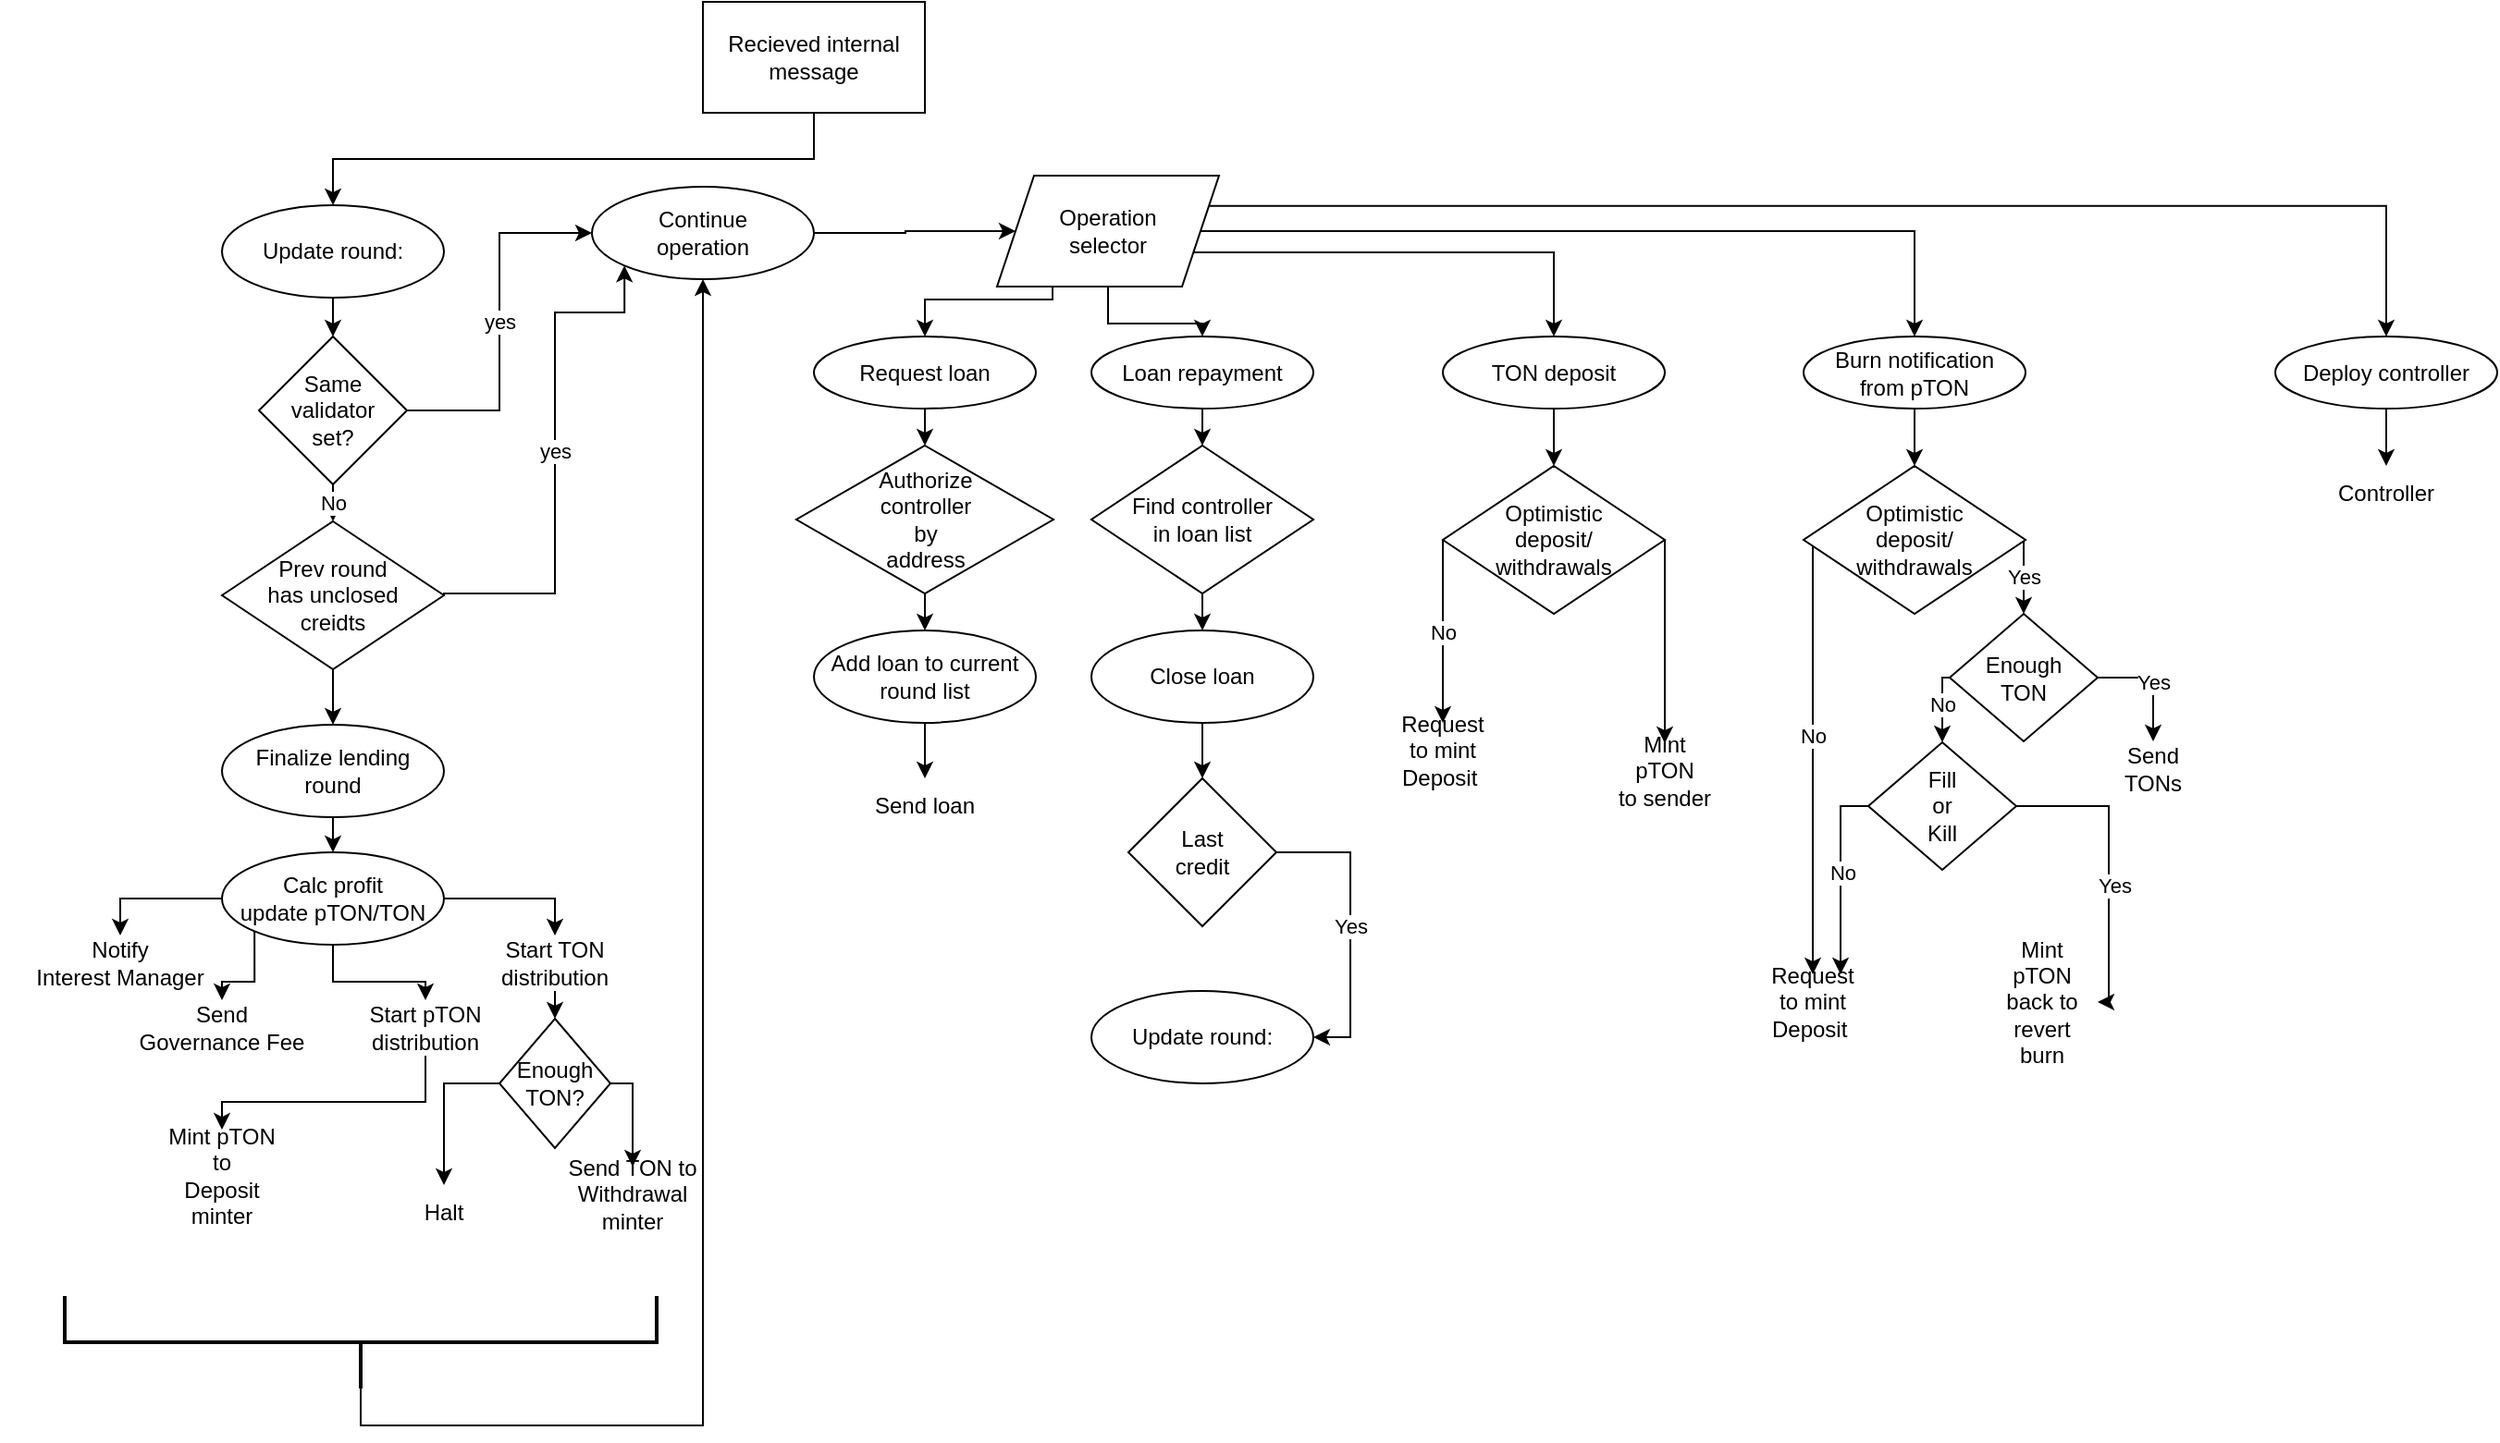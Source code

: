 <mxfile version="21.3.8" type="device">
  <diagram name="Page-1" id="CqIfeNI2Gpg7G-kYxQ7U">
    <mxGraphModel dx="2107" dy="756" grid="1" gridSize="10" guides="1" tooltips="1" connect="1" arrows="1" fold="1" page="1" pageScale="1" pageWidth="850" pageHeight="1100" math="0" shadow="0">
      <root>
        <mxCell id="0" />
        <mxCell id="1" parent="0" />
        <mxCell id="QZ7Mk-t6btH13mGaOMAf-7" style="edgeStyle=orthogonalEdgeStyle;rounded=0;orthogonalLoop=1;jettySize=auto;html=1;exitX=0.5;exitY=1;exitDx=0;exitDy=0;entryX=0.5;entryY=0;entryDx=0;entryDy=0;" parent="1" source="QZ7Mk-t6btH13mGaOMAf-2" target="QZ7Mk-t6btH13mGaOMAf-5" edge="1">
          <mxGeometry relative="1" as="geometry" />
        </mxCell>
        <mxCell id="QZ7Mk-t6btH13mGaOMAf-2" value="Update round:" style="ellipse;whiteSpace=wrap;html=1;" parent="1" vertex="1">
          <mxGeometry x="80" y="140" width="120" height="50" as="geometry" />
        </mxCell>
        <mxCell id="QZ7Mk-t6btH13mGaOMAf-4" style="edgeStyle=orthogonalEdgeStyle;rounded=0;orthogonalLoop=1;jettySize=auto;html=1;exitX=0.5;exitY=1;exitDx=0;exitDy=0;entryX=0.5;entryY=0;entryDx=0;entryDy=0;" parent="1" source="QZ7Mk-t6btH13mGaOMAf-3" target="QZ7Mk-t6btH13mGaOMAf-2" edge="1">
          <mxGeometry relative="1" as="geometry" />
        </mxCell>
        <mxCell id="QZ7Mk-t6btH13mGaOMAf-3" value="Recieved internal&lt;br&gt;message" style="rounded=0;whiteSpace=wrap;html=1;" parent="1" vertex="1">
          <mxGeometry x="340" y="30" width="120" height="60" as="geometry" />
        </mxCell>
        <mxCell id="QZ7Mk-t6btH13mGaOMAf-8" value="yes" style="edgeStyle=orthogonalEdgeStyle;rounded=0;orthogonalLoop=1;jettySize=auto;html=1;exitX=1;exitY=0.5;exitDx=0;exitDy=0;entryX=0;entryY=0.5;entryDx=0;entryDy=0;" parent="1" source="QZ7Mk-t6btH13mGaOMAf-5" target="QZ7Mk-t6btH13mGaOMAf-6" edge="1">
          <mxGeometry relative="1" as="geometry" />
        </mxCell>
        <mxCell id="QZ7Mk-t6btH13mGaOMAf-10" value="No" style="edgeStyle=orthogonalEdgeStyle;rounded=0;orthogonalLoop=1;jettySize=auto;html=1;exitX=0.5;exitY=1;exitDx=0;exitDy=0;entryX=0.5;entryY=0;entryDx=0;entryDy=0;" parent="1" source="QZ7Mk-t6btH13mGaOMAf-5" target="QZ7Mk-t6btH13mGaOMAf-9" edge="1">
          <mxGeometry relative="1" as="geometry" />
        </mxCell>
        <mxCell id="QZ7Mk-t6btH13mGaOMAf-5" value="Same&lt;br&gt;validator&lt;br&gt;set?" style="rhombus;whiteSpace=wrap;html=1;" parent="1" vertex="1">
          <mxGeometry x="100" y="211" width="80" height="80" as="geometry" />
        </mxCell>
        <mxCell id="QZ7Mk-t6btH13mGaOMAf-53" style="edgeStyle=orthogonalEdgeStyle;rounded=0;orthogonalLoop=1;jettySize=auto;html=1;exitX=1;exitY=0.5;exitDx=0;exitDy=0;entryX=0;entryY=0.5;entryDx=0;entryDy=0;" parent="1" source="QZ7Mk-t6btH13mGaOMAf-6" target="QZ7Mk-t6btH13mGaOMAf-52" edge="1">
          <mxGeometry relative="1" as="geometry" />
        </mxCell>
        <mxCell id="QZ7Mk-t6btH13mGaOMAf-6" value="Continue&lt;br&gt;operation" style="ellipse;whiteSpace=wrap;html=1;" parent="1" vertex="1">
          <mxGeometry x="280" y="130" width="120" height="50" as="geometry" />
        </mxCell>
        <mxCell id="QZ7Mk-t6btH13mGaOMAf-13" value="yes" style="edgeStyle=orthogonalEdgeStyle;rounded=0;orthogonalLoop=1;jettySize=auto;html=1;exitX=1;exitY=0.5;exitDx=0;exitDy=0;entryX=0;entryY=1;entryDx=0;entryDy=0;" parent="1" source="QZ7Mk-t6btH13mGaOMAf-9" target="QZ7Mk-t6btH13mGaOMAf-6" edge="1">
          <mxGeometry relative="1" as="geometry">
            <Array as="points">
              <mxPoint x="200" y="350" />
              <mxPoint x="260" y="350" />
              <mxPoint x="260" y="198" />
              <mxPoint x="298" y="198" />
            </Array>
          </mxGeometry>
        </mxCell>
        <mxCell id="QZ7Mk-t6btH13mGaOMAf-15" style="edgeStyle=orthogonalEdgeStyle;rounded=0;orthogonalLoop=1;jettySize=auto;html=1;exitX=0.5;exitY=1;exitDx=0;exitDy=0;entryX=0.5;entryY=0;entryDx=0;entryDy=0;" parent="1" source="QZ7Mk-t6btH13mGaOMAf-9" target="QZ7Mk-t6btH13mGaOMAf-14" edge="1">
          <mxGeometry relative="1" as="geometry" />
        </mxCell>
        <mxCell id="QZ7Mk-t6btH13mGaOMAf-9" value="Prev round&lt;br&gt;has unclosed&lt;br&gt;creidts" style="rhombus;whiteSpace=wrap;html=1;" parent="1" vertex="1">
          <mxGeometry x="80" y="311" width="120" height="80" as="geometry" />
        </mxCell>
        <mxCell id="QZ7Mk-t6btH13mGaOMAf-18" style="edgeStyle=orthogonalEdgeStyle;rounded=0;orthogonalLoop=1;jettySize=auto;html=1;exitX=0.5;exitY=1;exitDx=0;exitDy=0;entryX=0.5;entryY=0;entryDx=0;entryDy=0;" parent="1" source="QZ7Mk-t6btH13mGaOMAf-14" target="QZ7Mk-t6btH13mGaOMAf-17" edge="1">
          <mxGeometry relative="1" as="geometry" />
        </mxCell>
        <mxCell id="QZ7Mk-t6btH13mGaOMAf-14" value="Finalize lending&lt;br&gt;round" style="ellipse;whiteSpace=wrap;html=1;" parent="1" vertex="1">
          <mxGeometry x="80" y="421" width="120" height="50" as="geometry" />
        </mxCell>
        <mxCell id="QZ7Mk-t6btH13mGaOMAf-16" style="edgeStyle=orthogonalEdgeStyle;rounded=0;orthogonalLoop=1;jettySize=auto;html=1;exitX=0.5;exitY=1;exitDx=0;exitDy=0;" parent="1" source="QZ7Mk-t6btH13mGaOMAf-14" target="QZ7Mk-t6btH13mGaOMAf-14" edge="1">
          <mxGeometry relative="1" as="geometry" />
        </mxCell>
        <mxCell id="QZ7Mk-t6btH13mGaOMAf-22" style="edgeStyle=orthogonalEdgeStyle;rounded=0;orthogonalLoop=1;jettySize=auto;html=1;exitX=0;exitY=0.5;exitDx=0;exitDy=0;entryX=0.5;entryY=0;entryDx=0;entryDy=0;" parent="1" source="QZ7Mk-t6btH13mGaOMAf-17" target="QZ7Mk-t6btH13mGaOMAf-21" edge="1">
          <mxGeometry relative="1" as="geometry" />
        </mxCell>
        <mxCell id="QZ7Mk-t6btH13mGaOMAf-26" style="edgeStyle=orthogonalEdgeStyle;rounded=0;orthogonalLoop=1;jettySize=auto;html=1;exitX=0;exitY=1;exitDx=0;exitDy=0;" parent="1" source="QZ7Mk-t6btH13mGaOMAf-17" target="QZ7Mk-t6btH13mGaOMAf-24" edge="1">
          <mxGeometry relative="1" as="geometry" />
        </mxCell>
        <mxCell id="QZ7Mk-t6btH13mGaOMAf-30" style="edgeStyle=orthogonalEdgeStyle;rounded=0;orthogonalLoop=1;jettySize=auto;html=1;exitX=0.5;exitY=1;exitDx=0;exitDy=0;entryX=0.5;entryY=0;entryDx=0;entryDy=0;" parent="1" source="QZ7Mk-t6btH13mGaOMAf-17" target="QZ7Mk-t6btH13mGaOMAf-28" edge="1">
          <mxGeometry relative="1" as="geometry" />
        </mxCell>
        <mxCell id="QZ7Mk-t6btH13mGaOMAf-37" style="edgeStyle=orthogonalEdgeStyle;rounded=0;orthogonalLoop=1;jettySize=auto;html=1;exitX=1;exitY=0.5;exitDx=0;exitDy=0;entryX=0.5;entryY=0;entryDx=0;entryDy=0;" parent="1" source="QZ7Mk-t6btH13mGaOMAf-17" target="QZ7Mk-t6btH13mGaOMAf-29" edge="1">
          <mxGeometry relative="1" as="geometry" />
        </mxCell>
        <mxCell id="QZ7Mk-t6btH13mGaOMAf-17" value="Calc profit&lt;br&gt;update pTON/TON" style="ellipse;whiteSpace=wrap;html=1;" parent="1" vertex="1">
          <mxGeometry x="80" y="490" width="120" height="50" as="geometry" />
        </mxCell>
        <mxCell id="QZ7Mk-t6btH13mGaOMAf-21" value="Notify&lt;br&gt;Interest Manager" style="text;html=1;strokeColor=none;fillColor=none;align=center;verticalAlign=middle;whiteSpace=wrap;rounded=0;" parent="1" vertex="1">
          <mxGeometry x="-40" y="535" width="130" height="30" as="geometry" />
        </mxCell>
        <mxCell id="QZ7Mk-t6btH13mGaOMAf-24" value="Send&lt;br&gt;Governance Fee" style="text;html=1;strokeColor=none;fillColor=none;align=center;verticalAlign=middle;whiteSpace=wrap;rounded=0;" parent="1" vertex="1">
          <mxGeometry x="20" y="570" width="120" height="30" as="geometry" />
        </mxCell>
        <mxCell id="QZ7Mk-t6btH13mGaOMAf-33" style="edgeStyle=orthogonalEdgeStyle;rounded=0;orthogonalLoop=1;jettySize=auto;html=1;exitX=0.5;exitY=1;exitDx=0;exitDy=0;entryX=0.5;entryY=-0.333;entryDx=0;entryDy=0;entryPerimeter=0;" parent="1" source="QZ7Mk-t6btH13mGaOMAf-28" target="QZ7Mk-t6btH13mGaOMAf-31" edge="1">
          <mxGeometry relative="1" as="geometry" />
        </mxCell>
        <mxCell id="QZ7Mk-t6btH13mGaOMAf-28" value="Start pTON distribution" style="text;html=1;strokeColor=none;fillColor=none;align=center;verticalAlign=middle;whiteSpace=wrap;rounded=0;" parent="1" vertex="1">
          <mxGeometry x="140" y="570" width="100" height="30" as="geometry" />
        </mxCell>
        <mxCell id="QZ7Mk-t6btH13mGaOMAf-44" style="edgeStyle=orthogonalEdgeStyle;rounded=0;orthogonalLoop=1;jettySize=auto;html=1;exitX=0.5;exitY=1;exitDx=0;exitDy=0;entryX=0.5;entryY=0;entryDx=0;entryDy=0;" parent="1" source="QZ7Mk-t6btH13mGaOMAf-29" target="QZ7Mk-t6btH13mGaOMAf-43" edge="1">
          <mxGeometry relative="1" as="geometry" />
        </mxCell>
        <mxCell id="QZ7Mk-t6btH13mGaOMAf-29" value="Start TON distribution" style="text;html=1;strokeColor=none;fillColor=none;align=center;verticalAlign=middle;whiteSpace=wrap;rounded=0;" parent="1" vertex="1">
          <mxGeometry x="210" y="535" width="100" height="30" as="geometry" />
        </mxCell>
        <mxCell id="QZ7Mk-t6btH13mGaOMAf-31" value="Mint pTON to&lt;br&gt;Deposit minter" style="text;html=1;strokeColor=none;fillColor=none;align=center;verticalAlign=middle;whiteSpace=wrap;rounded=0;" parent="1" vertex="1">
          <mxGeometry x="50" y="650" width="60" height="30" as="geometry" />
        </mxCell>
        <mxCell id="QZ7Mk-t6btH13mGaOMAf-34" value="Send TON to&lt;br&gt;Withdrawal minter" style="text;html=1;strokeColor=none;fillColor=none;align=center;verticalAlign=middle;whiteSpace=wrap;rounded=0;" parent="1" vertex="1">
          <mxGeometry x="257" y="660" width="90" height="30" as="geometry" />
        </mxCell>
        <mxCell id="QZ7Mk-t6btH13mGaOMAf-40" style="edgeStyle=orthogonalEdgeStyle;rounded=0;orthogonalLoop=1;jettySize=auto;html=1;exitX=0;exitY=0.5;exitDx=0;exitDy=0;exitPerimeter=0;entryX=0.5;entryY=1;entryDx=0;entryDy=0;" parent="1" source="QZ7Mk-t6btH13mGaOMAf-39" target="QZ7Mk-t6btH13mGaOMAf-6" edge="1">
          <mxGeometry relative="1" as="geometry" />
        </mxCell>
        <mxCell id="QZ7Mk-t6btH13mGaOMAf-39" value="" style="strokeWidth=2;html=1;shape=mxgraph.flowchart.annotation_2;align=left;labelPosition=right;pointerEvents=1;rotation=-90;" parent="1" vertex="1">
          <mxGeometry x="130" y="595" width="50" height="320" as="geometry" />
        </mxCell>
        <mxCell id="QZ7Mk-t6btH13mGaOMAf-47" style="edgeStyle=orthogonalEdgeStyle;rounded=0;orthogonalLoop=1;jettySize=auto;html=1;exitX=1;exitY=0.5;exitDx=0;exitDy=0;entryX=0.5;entryY=0;entryDx=0;entryDy=0;" parent="1" source="QZ7Mk-t6btH13mGaOMAf-43" target="QZ7Mk-t6btH13mGaOMAf-34" edge="1">
          <mxGeometry relative="1" as="geometry">
            <Array as="points">
              <mxPoint x="302" y="615" />
            </Array>
          </mxGeometry>
        </mxCell>
        <mxCell id="QZ7Mk-t6btH13mGaOMAf-50" style="edgeStyle=orthogonalEdgeStyle;rounded=0;orthogonalLoop=1;jettySize=auto;html=1;exitX=0;exitY=0.5;exitDx=0;exitDy=0;" parent="1" source="QZ7Mk-t6btH13mGaOMAf-43" target="QZ7Mk-t6btH13mGaOMAf-49" edge="1">
          <mxGeometry relative="1" as="geometry" />
        </mxCell>
        <mxCell id="QZ7Mk-t6btH13mGaOMAf-43" value="Enough TON?" style="rhombus;whiteSpace=wrap;html=1;" parent="1" vertex="1">
          <mxGeometry x="230" y="580" width="60" height="70" as="geometry" />
        </mxCell>
        <mxCell id="QZ7Mk-t6btH13mGaOMAf-49" value="Halt" style="text;html=1;strokeColor=none;fillColor=none;align=center;verticalAlign=middle;whiteSpace=wrap;rounded=0;" parent="1" vertex="1">
          <mxGeometry x="170" y="670" width="60" height="30" as="geometry" />
        </mxCell>
        <mxCell id="QZ7Mk-t6btH13mGaOMAf-60" style="edgeStyle=orthogonalEdgeStyle;rounded=0;orthogonalLoop=1;jettySize=auto;html=1;exitX=0.25;exitY=1;exitDx=0;exitDy=0;entryX=0.5;entryY=0;entryDx=0;entryDy=0;" parent="1" source="QZ7Mk-t6btH13mGaOMAf-52" target="QZ7Mk-t6btH13mGaOMAf-56" edge="1">
          <mxGeometry relative="1" as="geometry">
            <Array as="points">
              <mxPoint x="529" y="191" />
              <mxPoint x="460" y="191" />
            </Array>
          </mxGeometry>
        </mxCell>
        <mxCell id="QZ7Mk-t6btH13mGaOMAf-73" style="edgeStyle=orthogonalEdgeStyle;rounded=0;orthogonalLoop=1;jettySize=auto;html=1;exitX=0.5;exitY=1;exitDx=0;exitDy=0;entryX=0.5;entryY=0;entryDx=0;entryDy=0;" parent="1" source="QZ7Mk-t6btH13mGaOMAf-52" target="QZ7Mk-t6btH13mGaOMAf-57" edge="1">
          <mxGeometry relative="1" as="geometry" />
        </mxCell>
        <mxCell id="QZ7Mk-t6btH13mGaOMAf-79" style="edgeStyle=orthogonalEdgeStyle;rounded=0;orthogonalLoop=1;jettySize=auto;html=1;exitX=1;exitY=0.75;exitDx=0;exitDy=0;" parent="1" source="QZ7Mk-t6btH13mGaOMAf-52" target="QZ7Mk-t6btH13mGaOMAf-58" edge="1">
          <mxGeometry relative="1" as="geometry" />
        </mxCell>
        <mxCell id="fEjWdXVOCFmrBi4GOk2Y-37" style="edgeStyle=orthogonalEdgeStyle;rounded=0;orthogonalLoop=1;jettySize=auto;html=1;exitX=1;exitY=0.5;exitDx=0;exitDy=0;entryX=0.5;entryY=0;entryDx=0;entryDy=0;" edge="1" parent="1" source="QZ7Mk-t6btH13mGaOMAf-52" target="QZ7Mk-t6btH13mGaOMAf-59">
          <mxGeometry relative="1" as="geometry" />
        </mxCell>
        <mxCell id="fEjWdXVOCFmrBi4GOk2Y-38" style="edgeStyle=orthogonalEdgeStyle;rounded=0;orthogonalLoop=1;jettySize=auto;html=1;exitX=1;exitY=0.25;exitDx=0;exitDy=0;entryX=0.5;entryY=0;entryDx=0;entryDy=0;" edge="1" parent="1" source="QZ7Mk-t6btH13mGaOMAf-52" target="fEjWdXVOCFmrBi4GOk2Y-36">
          <mxGeometry relative="1" as="geometry" />
        </mxCell>
        <mxCell id="QZ7Mk-t6btH13mGaOMAf-52" value="Operation&lt;br&gt;selector" style="shape=parallelogram;perimeter=parallelogramPerimeter;whiteSpace=wrap;html=1;fixedSize=1;" parent="1" vertex="1">
          <mxGeometry x="499" y="124" width="120" height="60" as="geometry" />
        </mxCell>
        <mxCell id="QZ7Mk-t6btH13mGaOMAf-63" style="edgeStyle=orthogonalEdgeStyle;rounded=0;orthogonalLoop=1;jettySize=auto;html=1;exitX=0.5;exitY=1;exitDx=0;exitDy=0;entryX=0.5;entryY=0;entryDx=0;entryDy=0;" parent="1" source="QZ7Mk-t6btH13mGaOMAf-56" target="QZ7Mk-t6btH13mGaOMAf-62" edge="1">
          <mxGeometry relative="1" as="geometry" />
        </mxCell>
        <mxCell id="QZ7Mk-t6btH13mGaOMAf-56" value="Request loan" style="ellipse;whiteSpace=wrap;html=1;" parent="1" vertex="1">
          <mxGeometry x="400" y="211" width="120" height="39" as="geometry" />
        </mxCell>
        <mxCell id="QZ7Mk-t6btH13mGaOMAf-75" style="edgeStyle=orthogonalEdgeStyle;rounded=0;orthogonalLoop=1;jettySize=auto;html=1;exitX=0.5;exitY=1;exitDx=0;exitDy=0;entryX=0.5;entryY=0;entryDx=0;entryDy=0;" parent="1" source="QZ7Mk-t6btH13mGaOMAf-57" target="QZ7Mk-t6btH13mGaOMAf-74" edge="1">
          <mxGeometry relative="1" as="geometry" />
        </mxCell>
        <mxCell id="QZ7Mk-t6btH13mGaOMAf-57" value="Loan repayment" style="ellipse;whiteSpace=wrap;html=1;" parent="1" vertex="1">
          <mxGeometry x="550" y="211" width="120" height="39" as="geometry" />
        </mxCell>
        <mxCell id="fEjWdXVOCFmrBi4GOk2Y-4" style="edgeStyle=orthogonalEdgeStyle;rounded=0;orthogonalLoop=1;jettySize=auto;html=1;exitX=0.5;exitY=1;exitDx=0;exitDy=0;entryX=0.5;entryY=0;entryDx=0;entryDy=0;" edge="1" parent="1" source="QZ7Mk-t6btH13mGaOMAf-58" target="fEjWdXVOCFmrBi4GOk2Y-1">
          <mxGeometry relative="1" as="geometry" />
        </mxCell>
        <mxCell id="QZ7Mk-t6btH13mGaOMAf-58" value="TON deposit" style="ellipse;whiteSpace=wrap;html=1;" parent="1" vertex="1">
          <mxGeometry x="740" y="211" width="120" height="39" as="geometry" />
        </mxCell>
        <mxCell id="fEjWdXVOCFmrBi4GOk2Y-14" style="edgeStyle=orthogonalEdgeStyle;rounded=0;orthogonalLoop=1;jettySize=auto;html=1;exitX=0.5;exitY=1;exitDx=0;exitDy=0;" edge="1" parent="1" source="QZ7Mk-t6btH13mGaOMAf-59" target="fEjWdXVOCFmrBi4GOk2Y-11">
          <mxGeometry relative="1" as="geometry" />
        </mxCell>
        <mxCell id="QZ7Mk-t6btH13mGaOMAf-59" value="Burn notification&lt;br&gt;from pTON" style="ellipse;whiteSpace=wrap;html=1;" parent="1" vertex="1">
          <mxGeometry x="935" y="211" width="120" height="39" as="geometry" />
        </mxCell>
        <mxCell id="QZ7Mk-t6btH13mGaOMAf-66" style="edgeStyle=orthogonalEdgeStyle;rounded=0;orthogonalLoop=1;jettySize=auto;html=1;exitX=0.5;exitY=1;exitDx=0;exitDy=0;entryX=0.5;entryY=0;entryDx=0;entryDy=0;" parent="1" source="QZ7Mk-t6btH13mGaOMAf-62" target="QZ7Mk-t6btH13mGaOMAf-65" edge="1">
          <mxGeometry relative="1" as="geometry" />
        </mxCell>
        <mxCell id="QZ7Mk-t6btH13mGaOMAf-62" value="Authorize&lt;br&gt;controller&lt;br&gt;by&lt;br&gt;address" style="rhombus;whiteSpace=wrap;html=1;" parent="1" vertex="1">
          <mxGeometry x="390.5" y="270" width="139" height="80" as="geometry" />
        </mxCell>
        <mxCell id="QZ7Mk-t6btH13mGaOMAf-72" style="edgeStyle=orthogonalEdgeStyle;rounded=0;orthogonalLoop=1;jettySize=auto;html=1;exitX=0.5;exitY=1;exitDx=0;exitDy=0;entryX=0.5;entryY=0;entryDx=0;entryDy=0;" parent="1" source="QZ7Mk-t6btH13mGaOMAf-65" target="QZ7Mk-t6btH13mGaOMAf-71" edge="1">
          <mxGeometry relative="1" as="geometry" />
        </mxCell>
        <mxCell id="QZ7Mk-t6btH13mGaOMAf-65" value="Add loan to current&lt;br&gt;round list" style="ellipse;whiteSpace=wrap;html=1;" parent="1" vertex="1">
          <mxGeometry x="400" y="370" width="120" height="50" as="geometry" />
        </mxCell>
        <mxCell id="QZ7Mk-t6btH13mGaOMAf-71" value="Send loan" style="text;html=1;strokeColor=none;fillColor=none;align=center;verticalAlign=middle;whiteSpace=wrap;rounded=0;" parent="1" vertex="1">
          <mxGeometry x="430" y="450" width="60" height="30" as="geometry" />
        </mxCell>
        <mxCell id="QZ7Mk-t6btH13mGaOMAf-78" style="edgeStyle=orthogonalEdgeStyle;rounded=0;orthogonalLoop=1;jettySize=auto;html=1;exitX=0.5;exitY=1;exitDx=0;exitDy=0;entryX=0.5;entryY=0;entryDx=0;entryDy=0;" parent="1" source="QZ7Mk-t6btH13mGaOMAf-74" target="QZ7Mk-t6btH13mGaOMAf-77" edge="1">
          <mxGeometry relative="1" as="geometry" />
        </mxCell>
        <mxCell id="QZ7Mk-t6btH13mGaOMAf-74" value="Find controller&lt;br&gt;in loan list" style="rhombus;whiteSpace=wrap;html=1;" parent="1" vertex="1">
          <mxGeometry x="550" y="270" width="120" height="80" as="geometry" />
        </mxCell>
        <mxCell id="2O7TZBpec7Uo9Qp-fOB5-2" style="edgeStyle=orthogonalEdgeStyle;rounded=0;orthogonalLoop=1;jettySize=auto;html=1;exitX=0.5;exitY=1;exitDx=0;exitDy=0;entryX=0.5;entryY=0;entryDx=0;entryDy=0;" parent="1" source="QZ7Mk-t6btH13mGaOMAf-77" target="2O7TZBpec7Uo9Qp-fOB5-1" edge="1">
          <mxGeometry relative="1" as="geometry" />
        </mxCell>
        <mxCell id="QZ7Mk-t6btH13mGaOMAf-77" value="Close loan" style="ellipse;whiteSpace=wrap;html=1;" parent="1" vertex="1">
          <mxGeometry x="550" y="370" width="120" height="50" as="geometry" />
        </mxCell>
        <mxCell id="QZ7Mk-t6btH13mGaOMAf-82" value="Request to mint&lt;br&gt;Deposit&amp;nbsp;" style="text;html=1;strokeColor=none;fillColor=none;align=center;verticalAlign=middle;whiteSpace=wrap;rounded=0;" parent="1" vertex="1">
          <mxGeometry x="710" y="420" width="60" height="30" as="geometry" />
        </mxCell>
        <mxCell id="2O7TZBpec7Uo9Qp-fOB5-4" value="Yes" style="edgeStyle=orthogonalEdgeStyle;rounded=0;orthogonalLoop=1;jettySize=auto;html=1;exitX=1;exitY=0.5;exitDx=0;exitDy=0;entryX=1;entryY=0.5;entryDx=0;entryDy=0;" parent="1" source="2O7TZBpec7Uo9Qp-fOB5-1" target="2O7TZBpec7Uo9Qp-fOB5-3" edge="1">
          <mxGeometry relative="1" as="geometry" />
        </mxCell>
        <mxCell id="2O7TZBpec7Uo9Qp-fOB5-1" value="Last&lt;br&gt;credit" style="rhombus;whiteSpace=wrap;html=1;" parent="1" vertex="1">
          <mxGeometry x="570" y="450" width="80" height="80" as="geometry" />
        </mxCell>
        <mxCell id="2O7TZBpec7Uo9Qp-fOB5-3" value="Update round:" style="ellipse;whiteSpace=wrap;html=1;" parent="1" vertex="1">
          <mxGeometry x="550" y="565" width="120" height="50" as="geometry" />
        </mxCell>
        <mxCell id="fEjWdXVOCFmrBi4GOk2Y-2" value="No" style="edgeStyle=orthogonalEdgeStyle;rounded=0;orthogonalLoop=1;jettySize=auto;html=1;exitX=0;exitY=0.5;exitDx=0;exitDy=0;" edge="1" parent="1" source="fEjWdXVOCFmrBi4GOk2Y-1" target="QZ7Mk-t6btH13mGaOMAf-82">
          <mxGeometry relative="1" as="geometry">
            <Array as="points">
              <mxPoint x="740" y="360" />
              <mxPoint x="740" y="360" />
            </Array>
          </mxGeometry>
        </mxCell>
        <mxCell id="fEjWdXVOCFmrBi4GOk2Y-10" style="edgeStyle=orthogonalEdgeStyle;rounded=0;orthogonalLoop=1;jettySize=auto;html=1;exitX=1;exitY=0.5;exitDx=0;exitDy=0;entryX=0.5;entryY=0;entryDx=0;entryDy=0;" edge="1" parent="1" source="fEjWdXVOCFmrBi4GOk2Y-1" target="fEjWdXVOCFmrBi4GOk2Y-6">
          <mxGeometry relative="1" as="geometry">
            <Array as="points">
              <mxPoint x="860" y="360" />
              <mxPoint x="860" y="360" />
            </Array>
          </mxGeometry>
        </mxCell>
        <mxCell id="fEjWdXVOCFmrBi4GOk2Y-1" value="Optimistic&lt;br&gt;deposit/&lt;br&gt;withdrawals" style="rhombus;whiteSpace=wrap;html=1;" vertex="1" parent="1">
          <mxGeometry x="740" y="281" width="120" height="80" as="geometry" />
        </mxCell>
        <mxCell id="fEjWdXVOCFmrBi4GOk2Y-6" value="Mint&lt;br&gt;pTON&lt;br&gt;to sender" style="text;html=1;strokeColor=none;fillColor=none;align=center;verticalAlign=middle;whiteSpace=wrap;rounded=0;" vertex="1" parent="1">
          <mxGeometry x="830" y="431" width="60" height="30" as="geometry" />
        </mxCell>
        <mxCell id="fEjWdXVOCFmrBi4GOk2Y-17" style="edgeStyle=orthogonalEdgeStyle;rounded=0;orthogonalLoop=1;jettySize=auto;html=1;exitX=0;exitY=0.5;exitDx=0;exitDy=0;entryX=0.5;entryY=0;entryDx=0;entryDy=0;" edge="1" parent="1" source="fEjWdXVOCFmrBi4GOk2Y-11" target="fEjWdXVOCFmrBi4GOk2Y-15">
          <mxGeometry relative="1" as="geometry">
            <Array as="points">
              <mxPoint x="940" y="321" />
            </Array>
          </mxGeometry>
        </mxCell>
        <mxCell id="fEjWdXVOCFmrBi4GOk2Y-18" value="No" style="edgeLabel;html=1;align=center;verticalAlign=middle;resizable=0;points=[];" vertex="1" connectable="0" parent="fEjWdXVOCFmrBi4GOk2Y-17">
          <mxGeometry x="-0.081" relative="1" as="geometry">
            <mxPoint as="offset" />
          </mxGeometry>
        </mxCell>
        <mxCell id="fEjWdXVOCFmrBi4GOk2Y-20" value="Yes" style="edgeStyle=orthogonalEdgeStyle;rounded=0;orthogonalLoop=1;jettySize=auto;html=1;exitX=1;exitY=0.5;exitDx=0;exitDy=0;entryX=0.5;entryY=0;entryDx=0;entryDy=0;" edge="1" parent="1" source="fEjWdXVOCFmrBi4GOk2Y-11" target="fEjWdXVOCFmrBi4GOk2Y-19">
          <mxGeometry relative="1" as="geometry">
            <Array as="points">
              <mxPoint x="1054" y="321" />
            </Array>
          </mxGeometry>
        </mxCell>
        <mxCell id="fEjWdXVOCFmrBi4GOk2Y-11" value="Optimistic&lt;br&gt;deposit/&lt;br&gt;withdrawals" style="rhombus;whiteSpace=wrap;html=1;" vertex="1" parent="1">
          <mxGeometry x="935" y="281" width="120" height="80" as="geometry" />
        </mxCell>
        <mxCell id="fEjWdXVOCFmrBi4GOk2Y-15" value="Request to mint&lt;br&gt;Deposit&amp;nbsp;" style="text;html=1;strokeColor=none;fillColor=none;align=center;verticalAlign=middle;whiteSpace=wrap;rounded=0;" vertex="1" parent="1">
          <mxGeometry x="910" y="556" width="60" height="30" as="geometry" />
        </mxCell>
        <mxCell id="fEjWdXVOCFmrBi4GOk2Y-23" style="edgeStyle=orthogonalEdgeStyle;rounded=0;orthogonalLoop=1;jettySize=auto;html=1;exitX=0;exitY=0.5;exitDx=0;exitDy=0;entryX=0.5;entryY=0;entryDx=0;entryDy=0;" edge="1" parent="1" source="fEjWdXVOCFmrBi4GOk2Y-19" target="fEjWdXVOCFmrBi4GOk2Y-22">
          <mxGeometry relative="1" as="geometry" />
        </mxCell>
        <mxCell id="fEjWdXVOCFmrBi4GOk2Y-24" value="No" style="edgeLabel;html=1;align=center;verticalAlign=middle;resizable=0;points=[];" vertex="1" connectable="0" parent="fEjWdXVOCFmrBi4GOk2Y-23">
          <mxGeometry x="-0.238" y="3" relative="1" as="geometry">
            <mxPoint x="-3" y="3" as="offset" />
          </mxGeometry>
        </mxCell>
        <mxCell id="fEjWdXVOCFmrBi4GOk2Y-29" value="Yes" style="edgeStyle=orthogonalEdgeStyle;rounded=0;orthogonalLoop=1;jettySize=auto;html=1;exitX=1;exitY=0.5;exitDx=0;exitDy=0;entryX=0.5;entryY=0;entryDx=0;entryDy=0;" edge="1" parent="1" source="fEjWdXVOCFmrBi4GOk2Y-19" target="fEjWdXVOCFmrBi4GOk2Y-28">
          <mxGeometry relative="1" as="geometry" />
        </mxCell>
        <mxCell id="fEjWdXVOCFmrBi4GOk2Y-19" value="Enough&lt;br&gt;TON" style="rhombus;whiteSpace=wrap;html=1;" vertex="1" parent="1">
          <mxGeometry x="1014" y="361" width="80" height="69" as="geometry" />
        </mxCell>
        <mxCell id="fEjWdXVOCFmrBi4GOk2Y-25" style="edgeStyle=orthogonalEdgeStyle;rounded=0;orthogonalLoop=1;jettySize=auto;html=1;exitX=0;exitY=0.5;exitDx=0;exitDy=0;entryX=0.75;entryY=0;entryDx=0;entryDy=0;" edge="1" parent="1" source="fEjWdXVOCFmrBi4GOk2Y-22" target="fEjWdXVOCFmrBi4GOk2Y-15">
          <mxGeometry relative="1" as="geometry">
            <Array as="points">
              <mxPoint x="955" y="465" />
            </Array>
          </mxGeometry>
        </mxCell>
        <mxCell id="fEjWdXVOCFmrBi4GOk2Y-26" value="No" style="edgeLabel;html=1;align=center;verticalAlign=middle;resizable=0;points=[];" vertex="1" connectable="0" parent="fEjWdXVOCFmrBi4GOk2Y-25">
          <mxGeometry x="-0.04" y="1" relative="1" as="geometry">
            <mxPoint as="offset" />
          </mxGeometry>
        </mxCell>
        <mxCell id="fEjWdXVOCFmrBi4GOk2Y-32" style="edgeStyle=orthogonalEdgeStyle;rounded=0;orthogonalLoop=1;jettySize=auto;html=1;exitX=1;exitY=0.5;exitDx=0;exitDy=0;entryX=1;entryY=0.5;entryDx=0;entryDy=0;" edge="1" parent="1" source="fEjWdXVOCFmrBi4GOk2Y-22" target="fEjWdXVOCFmrBi4GOk2Y-31">
          <mxGeometry relative="1" as="geometry">
            <Array as="points">
              <mxPoint x="1100" y="465" />
              <mxPoint x="1100" y="571" />
            </Array>
          </mxGeometry>
        </mxCell>
        <mxCell id="fEjWdXVOCFmrBi4GOk2Y-33" value="Yes" style="edgeLabel;html=1;align=center;verticalAlign=middle;resizable=0;points=[];" vertex="1" connectable="0" parent="fEjWdXVOCFmrBi4GOk2Y-32">
          <mxGeometry x="0.141" y="3" relative="1" as="geometry">
            <mxPoint as="offset" />
          </mxGeometry>
        </mxCell>
        <mxCell id="fEjWdXVOCFmrBi4GOk2Y-22" value="Fill&lt;br&gt;or&lt;br&gt;Kill" style="rhombus;whiteSpace=wrap;html=1;" vertex="1" parent="1">
          <mxGeometry x="970" y="430.5" width="80" height="69" as="geometry" />
        </mxCell>
        <mxCell id="fEjWdXVOCFmrBi4GOk2Y-28" value="Send TONs" style="text;html=1;strokeColor=none;fillColor=none;align=center;verticalAlign=middle;whiteSpace=wrap;rounded=0;" vertex="1" parent="1">
          <mxGeometry x="1094" y="430" width="60" height="30" as="geometry" />
        </mxCell>
        <mxCell id="fEjWdXVOCFmrBi4GOk2Y-31" value="Mint&lt;br&gt;pTON&lt;br&gt;back to&lt;br&gt;revert burn" style="text;html=1;strokeColor=none;fillColor=none;align=center;verticalAlign=middle;whiteSpace=wrap;rounded=0;" vertex="1" parent="1">
          <mxGeometry x="1034" y="556" width="60" height="30" as="geometry" />
        </mxCell>
        <mxCell id="fEjWdXVOCFmrBi4GOk2Y-42" style="edgeStyle=orthogonalEdgeStyle;rounded=0;orthogonalLoop=1;jettySize=auto;html=1;exitX=0.5;exitY=1;exitDx=0;exitDy=0;entryX=0.5;entryY=0;entryDx=0;entryDy=0;" edge="1" parent="1" source="fEjWdXVOCFmrBi4GOk2Y-36" target="fEjWdXVOCFmrBi4GOk2Y-41">
          <mxGeometry relative="1" as="geometry" />
        </mxCell>
        <mxCell id="fEjWdXVOCFmrBi4GOk2Y-36" value="Deploy controller" style="ellipse;whiteSpace=wrap;html=1;" vertex="1" parent="1">
          <mxGeometry x="1190" y="211" width="120" height="39" as="geometry" />
        </mxCell>
        <mxCell id="fEjWdXVOCFmrBi4GOk2Y-41" value="Controller" style="text;html=1;strokeColor=none;fillColor=none;align=center;verticalAlign=middle;whiteSpace=wrap;rounded=0;" vertex="1" parent="1">
          <mxGeometry x="1220" y="281" width="60" height="30" as="geometry" />
        </mxCell>
      </root>
    </mxGraphModel>
  </diagram>
</mxfile>
